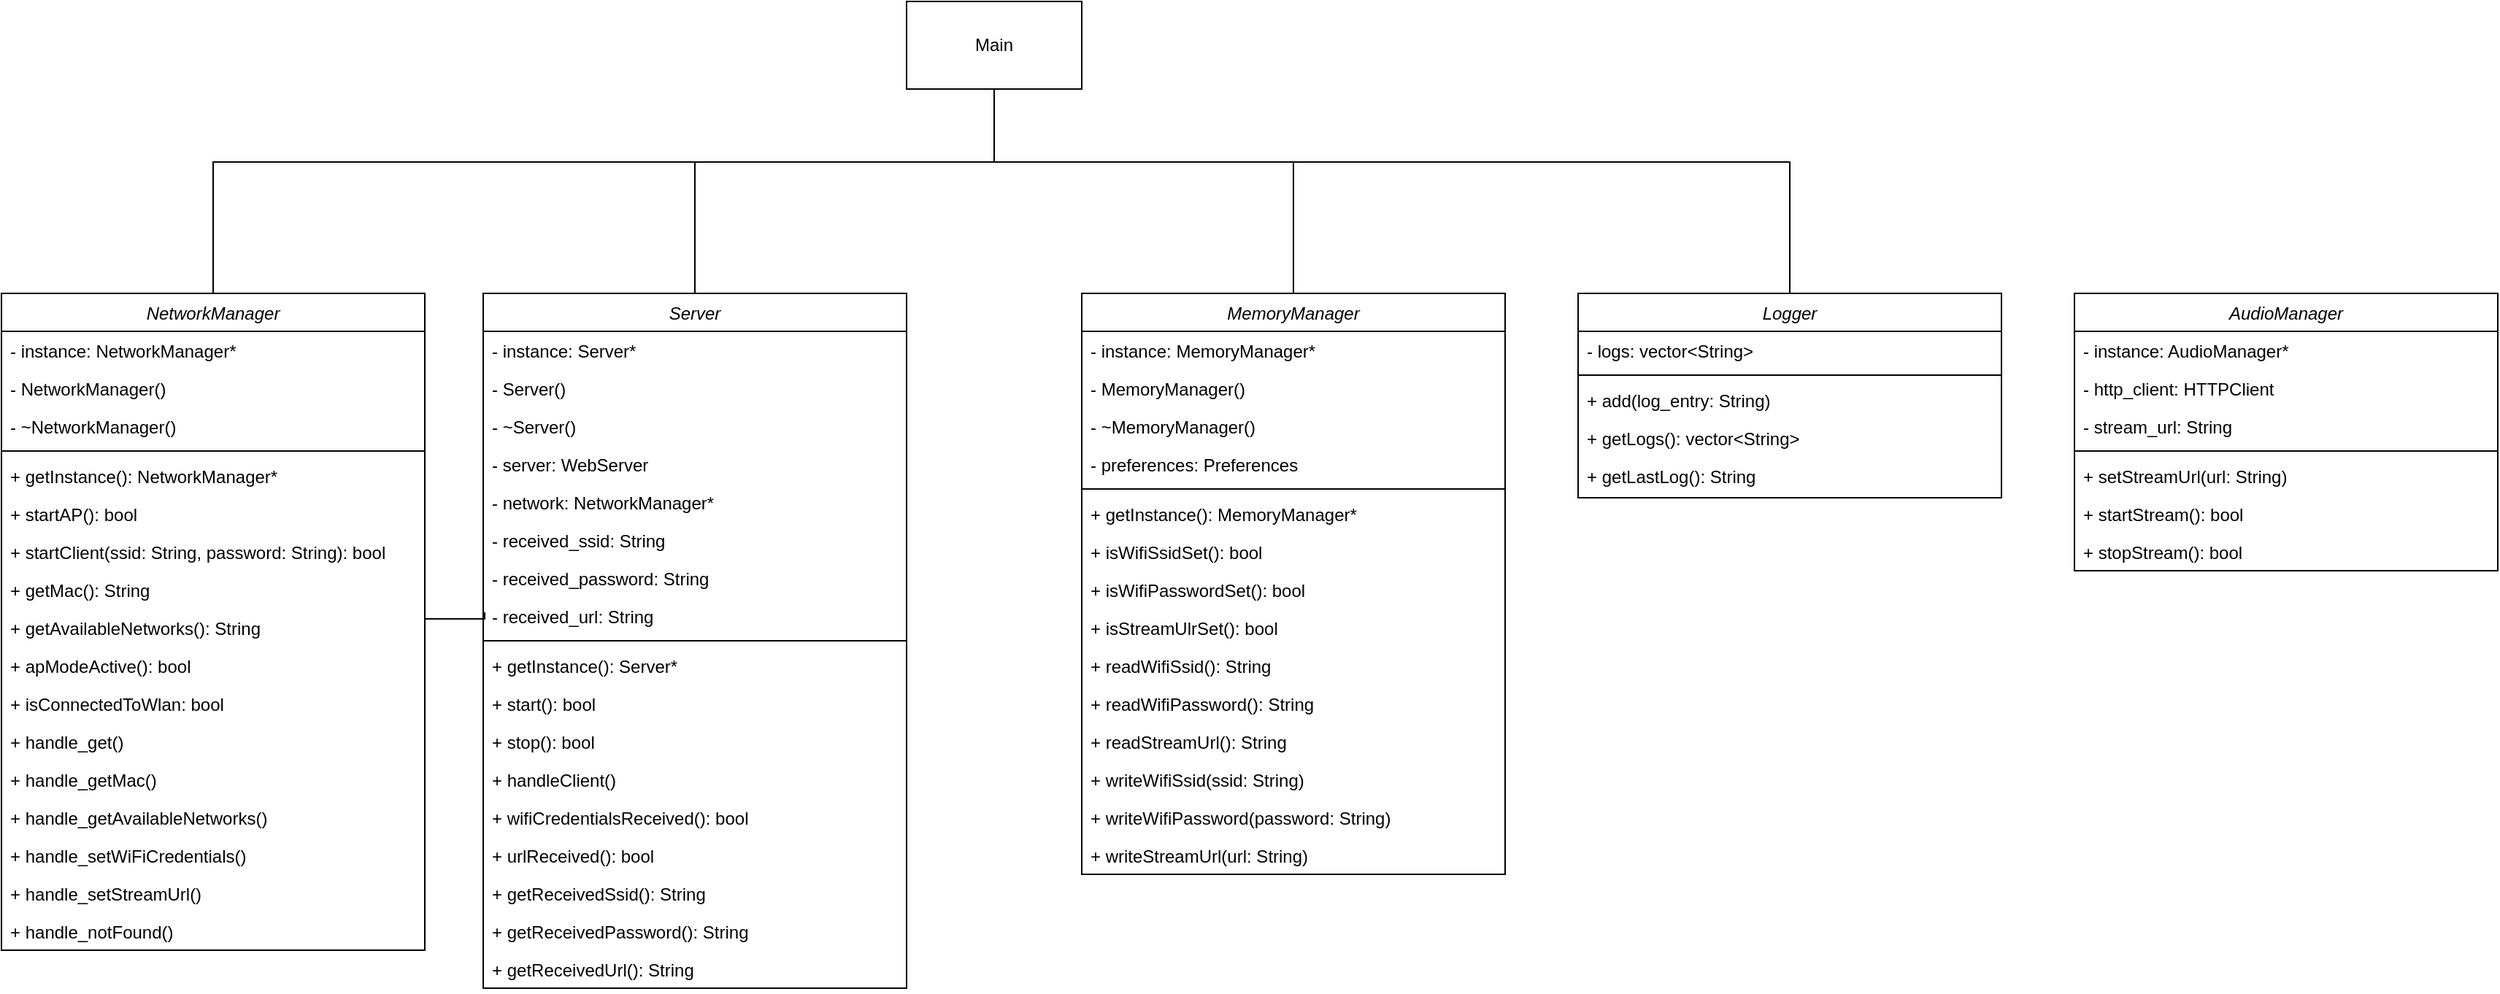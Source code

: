<mxfile version="22.0.3" type="device">
  <diagram id="C5RBs43oDa-KdzZeNtuy" name="Page-1">
    <mxGraphModel dx="901" dy="1696" grid="1" gridSize="10" guides="1" tooltips="1" connect="1" arrows="1" fold="1" page="1" pageScale="1" pageWidth="827" pageHeight="1169" math="0" shadow="0">
      <root>
        <mxCell id="WIyWlLk6GJQsqaUBKTNV-0" />
        <mxCell id="WIyWlLk6GJQsqaUBKTNV-1" parent="WIyWlLk6GJQsqaUBKTNV-0" />
        <mxCell id="xgX-J_OLABiDtd4WPakM-0" style="edgeStyle=orthogonalEdgeStyle;rounded=0;orthogonalLoop=1;jettySize=auto;html=1;entryX=0.5;entryY=1;entryDx=0;entryDy=0;endArrow=none;endFill=0;labelBackgroundColor=none;fontColor=default;" parent="WIyWlLk6GJQsqaUBKTNV-1" source="zkfFHV4jXpPFQw0GAbJ--0" target="f1mqv9CZ9b4WSqhQrzlp-0" edge="1">
          <mxGeometry relative="1" as="geometry">
            <Array as="points">
              <mxPoint x="295" y="80" />
              <mxPoint x="830" y="80" />
            </Array>
          </mxGeometry>
        </mxCell>
        <mxCell id="zkfFHV4jXpPFQw0GAbJ--0" value="NetworkManager" style="swimlane;fontStyle=2;align=center;verticalAlign=top;childLayout=stackLayout;horizontal=1;startSize=26;horizontalStack=0;resizeParent=1;resizeLast=0;collapsible=1;marginBottom=0;rounded=0;shadow=0;strokeWidth=1;labelBackgroundColor=none;" parent="WIyWlLk6GJQsqaUBKTNV-1" vertex="1">
          <mxGeometry x="150" y="170" width="290" height="450" as="geometry">
            <mxRectangle x="230" y="140" width="160" height="26" as="alternateBounds" />
          </mxGeometry>
        </mxCell>
        <mxCell id="zkfFHV4jXpPFQw0GAbJ--3" value="- instance: NetworkManager*" style="text;align=left;verticalAlign=top;spacingLeft=4;spacingRight=4;overflow=hidden;rotatable=0;points=[[0,0.5],[1,0.5]];portConstraint=eastwest;rounded=0;shadow=0;html=0;labelBackgroundColor=none;" parent="zkfFHV4jXpPFQw0GAbJ--0" vertex="1">
          <mxGeometry y="26" width="290" height="26" as="geometry" />
        </mxCell>
        <mxCell id="tdjty9-1SLwj8qhNld4r-47" value="- NetworkManager()" style="text;align=left;verticalAlign=top;spacingLeft=4;spacingRight=4;overflow=hidden;rotatable=0;points=[[0,0.5],[1,0.5]];portConstraint=eastwest;rounded=0;shadow=0;html=0;labelBackgroundColor=none;" parent="zkfFHV4jXpPFQw0GAbJ--0" vertex="1">
          <mxGeometry y="52" width="290" height="26" as="geometry" />
        </mxCell>
        <mxCell id="tdjty9-1SLwj8qhNld4r-49" value="- ~NetworkManager()" style="text;align=left;verticalAlign=top;spacingLeft=4;spacingRight=4;overflow=hidden;rotatable=0;points=[[0,0.5],[1,0.5]];portConstraint=eastwest;rounded=0;shadow=0;html=0;labelBackgroundColor=none;" parent="zkfFHV4jXpPFQw0GAbJ--0" vertex="1">
          <mxGeometry y="78" width="290" height="26" as="geometry" />
        </mxCell>
        <mxCell id="zkfFHV4jXpPFQw0GAbJ--4" value="" style="line;html=1;strokeWidth=1;align=left;verticalAlign=middle;spacingTop=-1;spacingLeft=3;spacingRight=3;rotatable=0;labelPosition=right;points=[];portConstraint=eastwest;labelBackgroundColor=none;rounded=0;" parent="zkfFHV4jXpPFQw0GAbJ--0" vertex="1">
          <mxGeometry y="104" width="290" height="8" as="geometry" />
        </mxCell>
        <mxCell id="zkfFHV4jXpPFQw0GAbJ--5" value="+ getInstance(): NetworkManager*" style="text;align=left;verticalAlign=top;spacingLeft=4;spacingRight=4;overflow=hidden;rotatable=0;points=[[0,0.5],[1,0.5]];portConstraint=eastwest;labelBackgroundColor=none;rounded=0;" parent="zkfFHV4jXpPFQw0GAbJ--0" vertex="1">
          <mxGeometry y="112" width="290" height="26" as="geometry" />
        </mxCell>
        <mxCell id="tdjty9-1SLwj8qhNld4r-6" value="+ startAP(): bool" style="text;align=left;verticalAlign=top;spacingLeft=4;spacingRight=4;overflow=hidden;rotatable=0;points=[[0,0.5],[1,0.5]];portConstraint=eastwest;labelBackgroundColor=none;rounded=0;" parent="zkfFHV4jXpPFQw0GAbJ--0" vertex="1">
          <mxGeometry y="138" width="290" height="26" as="geometry" />
        </mxCell>
        <mxCell id="tdjty9-1SLwj8qhNld4r-16" value="+ startClient(ssid: String, password: String): bool" style="text;align=left;verticalAlign=top;spacingLeft=4;spacingRight=4;overflow=hidden;rotatable=0;points=[[0,0.5],[1,0.5]];portConstraint=eastwest;labelBackgroundColor=none;rounded=0;" parent="zkfFHV4jXpPFQw0GAbJ--0" vertex="1">
          <mxGeometry y="164" width="290" height="26" as="geometry" />
        </mxCell>
        <mxCell id="tdjty9-1SLwj8qhNld4r-17" value="+ getMac(): String" style="text;align=left;verticalAlign=top;spacingLeft=4;spacingRight=4;overflow=hidden;rotatable=0;points=[[0,0.5],[1,0.5]];portConstraint=eastwest;labelBackgroundColor=none;rounded=0;" parent="zkfFHV4jXpPFQw0GAbJ--0" vertex="1">
          <mxGeometry y="190" width="290" height="26" as="geometry" />
        </mxCell>
        <mxCell id="tdjty9-1SLwj8qhNld4r-50" value="+ getAvailableNetworks(): String" style="text;align=left;verticalAlign=top;spacingLeft=4;spacingRight=4;overflow=hidden;rotatable=0;points=[[0,0.5],[1,0.5]];portConstraint=eastwest;labelBackgroundColor=none;rounded=0;" parent="zkfFHV4jXpPFQw0GAbJ--0" vertex="1">
          <mxGeometry y="216" width="290" height="26" as="geometry" />
        </mxCell>
        <mxCell id="3vrt6Uu7tevfZvhqK5N_-3" value="+ apModeActive(): bool" style="text;align=left;verticalAlign=top;spacingLeft=4;spacingRight=4;overflow=hidden;rotatable=0;points=[[0,0.5],[1,0.5]];portConstraint=eastwest;labelBackgroundColor=none;rounded=0;" parent="zkfFHV4jXpPFQw0GAbJ--0" vertex="1">
          <mxGeometry y="242" width="290" height="26" as="geometry" />
        </mxCell>
        <mxCell id="3vrt6Uu7tevfZvhqK5N_-2" value="+ isConnectedToWlan: bool" style="text;align=left;verticalAlign=top;spacingLeft=4;spacingRight=4;overflow=hidden;rotatable=0;points=[[0,0.5],[1,0.5]];portConstraint=eastwest;labelBackgroundColor=none;rounded=0;" parent="zkfFHV4jXpPFQw0GAbJ--0" vertex="1">
          <mxGeometry y="268" width="290" height="26" as="geometry" />
        </mxCell>
        <mxCell id="3vrt6Uu7tevfZvhqK5N_-18" value="+ handle_get()" style="text;align=left;verticalAlign=top;spacingLeft=4;spacingRight=4;overflow=hidden;rotatable=0;points=[[0,0.5],[1,0.5]];portConstraint=eastwest;labelBackgroundColor=none;rounded=0;" parent="zkfFHV4jXpPFQw0GAbJ--0" vertex="1">
          <mxGeometry y="294" width="290" height="26" as="geometry" />
        </mxCell>
        <mxCell id="3vrt6Uu7tevfZvhqK5N_-17" value="+ handle_getMac()" style="text;align=left;verticalAlign=top;spacingLeft=4;spacingRight=4;overflow=hidden;rotatable=0;points=[[0,0.5],[1,0.5]];portConstraint=eastwest;labelBackgroundColor=none;rounded=0;" parent="zkfFHV4jXpPFQw0GAbJ--0" vertex="1">
          <mxGeometry y="320" width="290" height="26" as="geometry" />
        </mxCell>
        <mxCell id="3vrt6Uu7tevfZvhqK5N_-16" value="+ handle_getAvailableNetworks()" style="text;align=left;verticalAlign=top;spacingLeft=4;spacingRight=4;overflow=hidden;rotatable=0;points=[[0,0.5],[1,0.5]];portConstraint=eastwest;labelBackgroundColor=none;rounded=0;" parent="zkfFHV4jXpPFQw0GAbJ--0" vertex="1">
          <mxGeometry y="346" width="290" height="26" as="geometry" />
        </mxCell>
        <mxCell id="3vrt6Uu7tevfZvhqK5N_-15" value="+ handle_setWiFiCredentials()" style="text;align=left;verticalAlign=top;spacingLeft=4;spacingRight=4;overflow=hidden;rotatable=0;points=[[0,0.5],[1,0.5]];portConstraint=eastwest;labelBackgroundColor=none;rounded=0;" parent="zkfFHV4jXpPFQw0GAbJ--0" vertex="1">
          <mxGeometry y="372" width="290" height="26" as="geometry" />
        </mxCell>
        <mxCell id="3vrt6Uu7tevfZvhqK5N_-14" value="+ handle_setStreamUrl()" style="text;align=left;verticalAlign=top;spacingLeft=4;spacingRight=4;overflow=hidden;rotatable=0;points=[[0,0.5],[1,0.5]];portConstraint=eastwest;labelBackgroundColor=none;rounded=0;" parent="zkfFHV4jXpPFQw0GAbJ--0" vertex="1">
          <mxGeometry y="398" width="290" height="26" as="geometry" />
        </mxCell>
        <mxCell id="3vrt6Uu7tevfZvhqK5N_-13" value="+ handle_notFound()" style="text;align=left;verticalAlign=top;spacingLeft=4;spacingRight=4;overflow=hidden;rotatable=0;points=[[0,0.5],[1,0.5]];portConstraint=eastwest;labelBackgroundColor=none;rounded=0;" parent="zkfFHV4jXpPFQw0GAbJ--0" vertex="1">
          <mxGeometry y="424" width="290" height="26" as="geometry" />
        </mxCell>
        <mxCell id="xgX-J_OLABiDtd4WPakM-2" style="edgeStyle=orthogonalEdgeStyle;rounded=0;orthogonalLoop=1;jettySize=auto;html=1;entryX=0.5;entryY=1;entryDx=0;entryDy=0;endArrow=none;endFill=0;labelBackgroundColor=none;fontColor=default;" parent="WIyWlLk6GJQsqaUBKTNV-1" source="tdjty9-1SLwj8qhNld4r-22" target="f1mqv9CZ9b4WSqhQrzlp-0" edge="1">
          <mxGeometry relative="1" as="geometry">
            <Array as="points">
              <mxPoint x="625" y="80" />
              <mxPoint x="830" y="80" />
            </Array>
          </mxGeometry>
        </mxCell>
        <mxCell id="tdjty9-1SLwj8qhNld4r-22" value="Server" style="swimlane;fontStyle=2;align=center;verticalAlign=top;childLayout=stackLayout;horizontal=1;startSize=26;horizontalStack=0;resizeParent=1;resizeLast=0;collapsible=1;marginBottom=0;rounded=0;shadow=0;strokeWidth=1;labelBackgroundColor=none;" parent="WIyWlLk6GJQsqaUBKTNV-1" vertex="1">
          <mxGeometry x="480" y="170" width="290" height="476" as="geometry">
            <mxRectangle x="230" y="140" width="160" height="26" as="alternateBounds" />
          </mxGeometry>
        </mxCell>
        <mxCell id="tdjty9-1SLwj8qhNld4r-23" value="- instance: Server*" style="text;align=left;verticalAlign=top;spacingLeft=4;spacingRight=4;overflow=hidden;rotatable=0;points=[[0,0.5],[1,0.5]];portConstraint=eastwest;rounded=0;shadow=0;html=0;labelBackgroundColor=none;" parent="tdjty9-1SLwj8qhNld4r-22" vertex="1">
          <mxGeometry y="26" width="290" height="26" as="geometry" />
        </mxCell>
        <mxCell id="3vrt6Uu7tevfZvhqK5N_-5" value="- Server()" style="text;align=left;verticalAlign=top;spacingLeft=4;spacingRight=4;overflow=hidden;rotatable=0;points=[[0,0.5],[1,0.5]];portConstraint=eastwest;rounded=0;shadow=0;html=0;labelBackgroundColor=none;" parent="tdjty9-1SLwj8qhNld4r-22" vertex="1">
          <mxGeometry y="52" width="290" height="26" as="geometry" />
        </mxCell>
        <mxCell id="3vrt6Uu7tevfZvhqK5N_-4" value="- ~Server()" style="text;align=left;verticalAlign=top;spacingLeft=4;spacingRight=4;overflow=hidden;rotatable=0;points=[[0,0.5],[1,0.5]];portConstraint=eastwest;rounded=0;shadow=0;html=0;labelBackgroundColor=none;" parent="tdjty9-1SLwj8qhNld4r-22" vertex="1">
          <mxGeometry y="78" width="290" height="26" as="geometry" />
        </mxCell>
        <mxCell id="tdjty9-1SLwj8qhNld4r-45" value="- server: WebServer" style="text;align=left;verticalAlign=top;spacingLeft=4;spacingRight=4;overflow=hidden;rotatable=0;points=[[0,0.5],[1,0.5]];portConstraint=eastwest;rounded=0;shadow=0;html=0;labelBackgroundColor=none;" parent="tdjty9-1SLwj8qhNld4r-22" vertex="1">
          <mxGeometry y="104" width="290" height="26" as="geometry" />
        </mxCell>
        <mxCell id="3vrt6Uu7tevfZvhqK5N_-6" value="- network: NetworkManager*" style="text;align=left;verticalAlign=top;spacingLeft=4;spacingRight=4;overflow=hidden;rotatable=0;points=[[0,0.5],[1,0.5]];portConstraint=eastwest;rounded=0;shadow=0;html=0;labelBackgroundColor=none;" parent="tdjty9-1SLwj8qhNld4r-22" vertex="1">
          <mxGeometry y="130" width="290" height="26" as="geometry" />
        </mxCell>
        <mxCell id="tdjty9-1SLwj8qhNld4r-40" value="- received_ssid: String" style="text;align=left;verticalAlign=top;spacingLeft=4;spacingRight=4;overflow=hidden;rotatable=0;points=[[0,0.5],[1,0.5]];portConstraint=eastwest;rounded=0;shadow=0;html=0;labelBackgroundColor=none;" parent="tdjty9-1SLwj8qhNld4r-22" vertex="1">
          <mxGeometry y="156" width="290" height="26" as="geometry" />
        </mxCell>
        <mxCell id="tdjty9-1SLwj8qhNld4r-39" value="- received_password: String" style="text;align=left;verticalAlign=top;spacingLeft=4;spacingRight=4;overflow=hidden;rotatable=0;points=[[0,0.5],[1,0.5]];portConstraint=eastwest;rounded=0;shadow=0;html=0;labelBackgroundColor=none;" parent="tdjty9-1SLwj8qhNld4r-22" vertex="1">
          <mxGeometry y="182" width="290" height="26" as="geometry" />
        </mxCell>
        <mxCell id="tdjty9-1SLwj8qhNld4r-38" value="- received_url: String" style="text;align=left;verticalAlign=top;spacingLeft=4;spacingRight=4;overflow=hidden;rotatable=0;points=[[0,0.5],[1,0.5]];portConstraint=eastwest;rounded=0;shadow=0;html=0;labelBackgroundColor=none;" parent="tdjty9-1SLwj8qhNld4r-22" vertex="1">
          <mxGeometry y="208" width="290" height="26" as="geometry" />
        </mxCell>
        <mxCell id="xgX-J_OLABiDtd4WPakM-4" style="edgeStyle=orthogonalEdgeStyle;rounded=0;orthogonalLoop=1;jettySize=auto;html=1;entryX=0;entryY=0.5;entryDx=0;entryDy=0;endArrow=none;endFill=0;labelBackgroundColor=none;fontColor=default;" parent="tdjty9-1SLwj8qhNld4r-22" edge="1">
          <mxGeometry relative="1" as="geometry">
            <mxPoint x="-40.0" y="223" as="sourcePoint" />
            <mxPoint x="-1.137e-13" y="219" as="targetPoint" />
            <Array as="points">
              <mxPoint x="1" y="223" />
              <mxPoint x="1" y="219" />
            </Array>
          </mxGeometry>
        </mxCell>
        <mxCell id="tdjty9-1SLwj8qhNld4r-33" value="" style="line;html=1;strokeWidth=1;align=left;verticalAlign=middle;spacingTop=-1;spacingLeft=3;spacingRight=3;rotatable=0;labelPosition=right;points=[];portConstraint=eastwest;labelBackgroundColor=none;rounded=0;" parent="tdjty9-1SLwj8qhNld4r-22" vertex="1">
          <mxGeometry y="234" width="290" height="8" as="geometry" />
        </mxCell>
        <mxCell id="tdjty9-1SLwj8qhNld4r-34" value="+ getInstance(): Server*" style="text;align=left;verticalAlign=top;spacingLeft=4;spacingRight=4;overflow=hidden;rotatable=0;points=[[0,0.5],[1,0.5]];portConstraint=eastwest;labelBackgroundColor=none;rounded=0;" parent="tdjty9-1SLwj8qhNld4r-22" vertex="1">
          <mxGeometry y="242" width="290" height="26" as="geometry" />
        </mxCell>
        <mxCell id="tdjty9-1SLwj8qhNld4r-35" value="+ start(): bool" style="text;align=left;verticalAlign=top;spacingLeft=4;spacingRight=4;overflow=hidden;rotatable=0;points=[[0,0.5],[1,0.5]];portConstraint=eastwest;labelBackgroundColor=none;rounded=0;" parent="tdjty9-1SLwj8qhNld4r-22" vertex="1">
          <mxGeometry y="268" width="290" height="26" as="geometry" />
        </mxCell>
        <mxCell id="tdjty9-1SLwj8qhNld4r-36" value="+ stop(): bool" style="text;align=left;verticalAlign=top;spacingLeft=4;spacingRight=4;overflow=hidden;rotatable=0;points=[[0,0.5],[1,0.5]];portConstraint=eastwest;labelBackgroundColor=none;rounded=0;" parent="tdjty9-1SLwj8qhNld4r-22" vertex="1">
          <mxGeometry y="294" width="290" height="26" as="geometry" />
        </mxCell>
        <mxCell id="3vrt6Uu7tevfZvhqK5N_-9" value="+ handleClient()" style="text;align=left;verticalAlign=top;spacingLeft=4;spacingRight=4;overflow=hidden;rotatable=0;points=[[0,0.5],[1,0.5]];portConstraint=eastwest;labelBackgroundColor=none;rounded=0;" parent="tdjty9-1SLwj8qhNld4r-22" vertex="1">
          <mxGeometry y="320" width="290" height="26" as="geometry" />
        </mxCell>
        <mxCell id="3vrt6Uu7tevfZvhqK5N_-8" value="+ wifiCredentialsReceived(): bool" style="text;align=left;verticalAlign=top;spacingLeft=4;spacingRight=4;overflow=hidden;rotatable=0;points=[[0,0.5],[1,0.5]];portConstraint=eastwest;labelBackgroundColor=none;rounded=0;" parent="tdjty9-1SLwj8qhNld4r-22" vertex="1">
          <mxGeometry y="346" width="290" height="26" as="geometry" />
        </mxCell>
        <mxCell id="3vrt6Uu7tevfZvhqK5N_-7" value="+ urlReceived(): bool" style="text;align=left;verticalAlign=top;spacingLeft=4;spacingRight=4;overflow=hidden;rotatable=0;points=[[0,0.5],[1,0.5]];portConstraint=eastwest;labelBackgroundColor=none;rounded=0;" parent="tdjty9-1SLwj8qhNld4r-22" vertex="1">
          <mxGeometry y="372" width="290" height="26" as="geometry" />
        </mxCell>
        <mxCell id="3vrt6Uu7tevfZvhqK5N_-12" value="+ getReceivedSsid(): String" style="text;align=left;verticalAlign=top;spacingLeft=4;spacingRight=4;overflow=hidden;rotatable=0;points=[[0,0.5],[1,0.5]];portConstraint=eastwest;labelBackgroundColor=none;rounded=0;" parent="tdjty9-1SLwj8qhNld4r-22" vertex="1">
          <mxGeometry y="398" width="290" height="26" as="geometry" />
        </mxCell>
        <mxCell id="3vrt6Uu7tevfZvhqK5N_-11" value="+ getReceivedPassword(): String" style="text;align=left;verticalAlign=top;spacingLeft=4;spacingRight=4;overflow=hidden;rotatable=0;points=[[0,0.5],[1,0.5]];portConstraint=eastwest;labelBackgroundColor=none;rounded=0;" parent="tdjty9-1SLwj8qhNld4r-22" vertex="1">
          <mxGeometry y="424" width="290" height="26" as="geometry" />
        </mxCell>
        <mxCell id="3vrt6Uu7tevfZvhqK5N_-10" value="+ getReceivedUrl(): String" style="text;align=left;verticalAlign=top;spacingLeft=4;spacingRight=4;overflow=hidden;rotatable=0;points=[[0,0.5],[1,0.5]];portConstraint=eastwest;labelBackgroundColor=none;rounded=0;" parent="tdjty9-1SLwj8qhNld4r-22" vertex="1">
          <mxGeometry y="450" width="290" height="26" as="geometry" />
        </mxCell>
        <mxCell id="xgX-J_OLABiDtd4WPakM-3" style="edgeStyle=orthogonalEdgeStyle;rounded=0;orthogonalLoop=1;jettySize=auto;html=1;entryX=0.5;entryY=1;entryDx=0;entryDy=0;endArrow=none;endFill=0;labelBackgroundColor=none;fontColor=default;" parent="WIyWlLk6GJQsqaUBKTNV-1" source="3vrt6Uu7tevfZvhqK5N_-19" target="f1mqv9CZ9b4WSqhQrzlp-0" edge="1">
          <mxGeometry relative="1" as="geometry">
            <Array as="points">
              <mxPoint x="1035" y="80" />
              <mxPoint x="830" y="80" />
            </Array>
          </mxGeometry>
        </mxCell>
        <mxCell id="3vrt6Uu7tevfZvhqK5N_-19" value="MemoryManager" style="swimlane;fontStyle=2;align=center;verticalAlign=top;childLayout=stackLayout;horizontal=1;startSize=26;horizontalStack=0;resizeParent=1;resizeLast=0;collapsible=1;marginBottom=0;rounded=0;shadow=0;strokeWidth=1;labelBackgroundColor=none;" parent="WIyWlLk6GJQsqaUBKTNV-1" vertex="1">
          <mxGeometry x="890" y="170" width="290" height="398" as="geometry">
            <mxRectangle x="230" y="140" width="160" height="26" as="alternateBounds" />
          </mxGeometry>
        </mxCell>
        <mxCell id="3vrt6Uu7tevfZvhqK5N_-20" value="- instance: MemoryManager*" style="text;align=left;verticalAlign=top;spacingLeft=4;spacingRight=4;overflow=hidden;rotatable=0;points=[[0,0.5],[1,0.5]];portConstraint=eastwest;rounded=0;shadow=0;html=0;labelBackgroundColor=none;" parent="3vrt6Uu7tevfZvhqK5N_-19" vertex="1">
          <mxGeometry y="26" width="290" height="26" as="geometry" />
        </mxCell>
        <mxCell id="3vrt6Uu7tevfZvhqK5N_-21" value="- MemoryManager()" style="text;align=left;verticalAlign=top;spacingLeft=4;spacingRight=4;overflow=hidden;rotatable=0;points=[[0,0.5],[1,0.5]];portConstraint=eastwest;rounded=0;shadow=0;html=0;labelBackgroundColor=none;" parent="3vrt6Uu7tevfZvhqK5N_-19" vertex="1">
          <mxGeometry y="52" width="290" height="26" as="geometry" />
        </mxCell>
        <mxCell id="3vrt6Uu7tevfZvhqK5N_-22" value="- ~MemoryManager()" style="text;align=left;verticalAlign=top;spacingLeft=4;spacingRight=4;overflow=hidden;rotatable=0;points=[[0,0.5],[1,0.5]];portConstraint=eastwest;rounded=0;shadow=0;html=0;labelBackgroundColor=none;" parent="3vrt6Uu7tevfZvhqK5N_-19" vertex="1">
          <mxGeometry y="78" width="290" height="26" as="geometry" />
        </mxCell>
        <mxCell id="3vrt6Uu7tevfZvhqK5N_-37" value="- preferences: Preferences" style="text;align=left;verticalAlign=top;spacingLeft=4;spacingRight=4;overflow=hidden;rotatable=0;points=[[0,0.5],[1,0.5]];portConstraint=eastwest;rounded=0;shadow=0;html=0;labelBackgroundColor=none;" parent="3vrt6Uu7tevfZvhqK5N_-19" vertex="1">
          <mxGeometry y="104" width="290" height="26" as="geometry" />
        </mxCell>
        <mxCell id="3vrt6Uu7tevfZvhqK5N_-23" value="" style="line;html=1;strokeWidth=1;align=left;verticalAlign=middle;spacingTop=-1;spacingLeft=3;spacingRight=3;rotatable=0;labelPosition=right;points=[];portConstraint=eastwest;labelBackgroundColor=none;rounded=0;" parent="3vrt6Uu7tevfZvhqK5N_-19" vertex="1">
          <mxGeometry y="130" width="290" height="8" as="geometry" />
        </mxCell>
        <mxCell id="3vrt6Uu7tevfZvhqK5N_-24" value="+ getInstance(): MemoryManager*" style="text;align=left;verticalAlign=top;spacingLeft=4;spacingRight=4;overflow=hidden;rotatable=0;points=[[0,0.5],[1,0.5]];portConstraint=eastwest;labelBackgroundColor=none;rounded=0;" parent="3vrt6Uu7tevfZvhqK5N_-19" vertex="1">
          <mxGeometry y="138" width="290" height="26" as="geometry" />
        </mxCell>
        <mxCell id="3vrt6Uu7tevfZvhqK5N_-25" value="+ isWifiSsidSet(): bool" style="text;align=left;verticalAlign=top;spacingLeft=4;spacingRight=4;overflow=hidden;rotatable=0;points=[[0,0.5],[1,0.5]];portConstraint=eastwest;labelBackgroundColor=none;rounded=0;" parent="3vrt6Uu7tevfZvhqK5N_-19" vertex="1">
          <mxGeometry y="164" width="290" height="26" as="geometry" />
        </mxCell>
        <mxCell id="3vrt6Uu7tevfZvhqK5N_-26" value="+ isWifiPasswordSet(): bool" style="text;align=left;verticalAlign=top;spacingLeft=4;spacingRight=4;overflow=hidden;rotatable=0;points=[[0,0.5],[1,0.5]];portConstraint=eastwest;labelBackgroundColor=none;rounded=0;" parent="3vrt6Uu7tevfZvhqK5N_-19" vertex="1">
          <mxGeometry y="190" width="290" height="26" as="geometry" />
        </mxCell>
        <mxCell id="3vrt6Uu7tevfZvhqK5N_-41" value="+ isStreamUlrSet(): bool" style="text;align=left;verticalAlign=top;spacingLeft=4;spacingRight=4;overflow=hidden;rotatable=0;points=[[0,0.5],[1,0.5]];portConstraint=eastwest;labelBackgroundColor=none;rounded=0;" parent="3vrt6Uu7tevfZvhqK5N_-19" vertex="1">
          <mxGeometry y="216" width="290" height="26" as="geometry" />
        </mxCell>
        <mxCell id="3vrt6Uu7tevfZvhqK5N_-27" value="+ readWifiSsid(): String" style="text;align=left;verticalAlign=top;spacingLeft=4;spacingRight=4;overflow=hidden;rotatable=0;points=[[0,0.5],[1,0.5]];portConstraint=eastwest;labelBackgroundColor=none;rounded=0;" parent="3vrt6Uu7tevfZvhqK5N_-19" vertex="1">
          <mxGeometry y="242" width="290" height="26" as="geometry" />
        </mxCell>
        <mxCell id="3vrt6Uu7tevfZvhqK5N_-28" value="+ readWifiPassword(): String" style="text;align=left;verticalAlign=top;spacingLeft=4;spacingRight=4;overflow=hidden;rotatable=0;points=[[0,0.5],[1,0.5]];portConstraint=eastwest;labelBackgroundColor=none;rounded=0;" parent="3vrt6Uu7tevfZvhqK5N_-19" vertex="1">
          <mxGeometry y="268" width="290" height="26" as="geometry" />
        </mxCell>
        <mxCell id="3vrt6Uu7tevfZvhqK5N_-42" value="+ readStreamUrl(): String" style="text;align=left;verticalAlign=top;spacingLeft=4;spacingRight=4;overflow=hidden;rotatable=0;points=[[0,0.5],[1,0.5]];portConstraint=eastwest;labelBackgroundColor=none;rounded=0;" parent="3vrt6Uu7tevfZvhqK5N_-19" vertex="1">
          <mxGeometry y="294" width="290" height="26" as="geometry" />
        </mxCell>
        <mxCell id="3vrt6Uu7tevfZvhqK5N_-29" value="+ writeWifiSsid(ssid: String)" style="text;align=left;verticalAlign=top;spacingLeft=4;spacingRight=4;overflow=hidden;rotatable=0;points=[[0,0.5],[1,0.5]];portConstraint=eastwest;labelBackgroundColor=none;rounded=0;" parent="3vrt6Uu7tevfZvhqK5N_-19" vertex="1">
          <mxGeometry y="320" width="290" height="26" as="geometry" />
        </mxCell>
        <mxCell id="3vrt6Uu7tevfZvhqK5N_-30" value="+ writeWifiPassword(password: String)" style="text;align=left;verticalAlign=top;spacingLeft=4;spacingRight=4;overflow=hidden;rotatable=0;points=[[0,0.5],[1,0.5]];portConstraint=eastwest;labelBackgroundColor=none;rounded=0;" parent="3vrt6Uu7tevfZvhqK5N_-19" vertex="1">
          <mxGeometry y="346" width="290" height="26" as="geometry" />
        </mxCell>
        <mxCell id="3vrt6Uu7tevfZvhqK5N_-43" value="+ writeStreamUrl(url: String)" style="text;align=left;verticalAlign=top;spacingLeft=4;spacingRight=4;overflow=hidden;rotatable=0;points=[[0,0.5],[1,0.5]];portConstraint=eastwest;labelBackgroundColor=none;rounded=0;" parent="3vrt6Uu7tevfZvhqK5N_-19" vertex="1">
          <mxGeometry y="372" width="290" height="26" as="geometry" />
        </mxCell>
        <mxCell id="xgX-J_OLABiDtd4WPakM-1" style="edgeStyle=orthogonalEdgeStyle;rounded=0;orthogonalLoop=1;jettySize=auto;html=1;entryX=0.5;entryY=1;entryDx=0;entryDy=0;endArrow=none;endFill=0;labelBackgroundColor=none;fontColor=default;" parent="WIyWlLk6GJQsqaUBKTNV-1" source="3vrt6Uu7tevfZvhqK5N_-44" target="f1mqv9CZ9b4WSqhQrzlp-0" edge="1">
          <mxGeometry relative="1" as="geometry">
            <Array as="points">
              <mxPoint x="1375" y="80" />
              <mxPoint x="830" y="80" />
            </Array>
          </mxGeometry>
        </mxCell>
        <mxCell id="3vrt6Uu7tevfZvhqK5N_-44" value="Logger" style="swimlane;fontStyle=2;align=center;verticalAlign=top;childLayout=stackLayout;horizontal=1;startSize=26;horizontalStack=0;resizeParent=1;resizeLast=0;collapsible=1;marginBottom=0;rounded=0;shadow=0;strokeWidth=1;labelBackgroundColor=none;" parent="WIyWlLk6GJQsqaUBKTNV-1" vertex="1">
          <mxGeometry x="1230" y="170" width="290" height="140" as="geometry">
            <mxRectangle x="230" y="140" width="160" height="26" as="alternateBounds" />
          </mxGeometry>
        </mxCell>
        <mxCell id="3vrt6Uu7tevfZvhqK5N_-45" value="- logs: vector&lt;String&gt;" style="text;align=left;verticalAlign=top;spacingLeft=4;spacingRight=4;overflow=hidden;rotatable=0;points=[[0,0.5],[1,0.5]];portConstraint=eastwest;rounded=0;shadow=0;html=0;labelBackgroundColor=none;" parent="3vrt6Uu7tevfZvhqK5N_-44" vertex="1">
          <mxGeometry y="26" width="290" height="26" as="geometry" />
        </mxCell>
        <mxCell id="3vrt6Uu7tevfZvhqK5N_-49" value="" style="line;html=1;strokeWidth=1;align=left;verticalAlign=middle;spacingTop=-1;spacingLeft=3;spacingRight=3;rotatable=0;labelPosition=right;points=[];portConstraint=eastwest;labelBackgroundColor=none;rounded=0;" parent="3vrt6Uu7tevfZvhqK5N_-44" vertex="1">
          <mxGeometry y="52" width="290" height="8" as="geometry" />
        </mxCell>
        <mxCell id="3vrt6Uu7tevfZvhqK5N_-50" value="+ add(log_entry: String)" style="text;align=left;verticalAlign=top;spacingLeft=4;spacingRight=4;overflow=hidden;rotatable=0;points=[[0,0.5],[1,0.5]];portConstraint=eastwest;labelBackgroundColor=none;rounded=0;" parent="3vrt6Uu7tevfZvhqK5N_-44" vertex="1">
          <mxGeometry y="60" width="290" height="26" as="geometry" />
        </mxCell>
        <mxCell id="3vrt6Uu7tevfZvhqK5N_-51" value="+ getLogs(): vector&lt;String&gt;" style="text;align=left;verticalAlign=top;spacingLeft=4;spacingRight=4;overflow=hidden;rotatable=0;points=[[0,0.5],[1,0.5]];portConstraint=eastwest;labelBackgroundColor=none;rounded=0;" parent="3vrt6Uu7tevfZvhqK5N_-44" vertex="1">
          <mxGeometry y="86" width="290" height="26" as="geometry" />
        </mxCell>
        <mxCell id="3vrt6Uu7tevfZvhqK5N_-52" value="+ getLastLog(): String" style="text;align=left;verticalAlign=top;spacingLeft=4;spacingRight=4;overflow=hidden;rotatable=0;points=[[0,0.5],[1,0.5]];portConstraint=eastwest;labelBackgroundColor=none;rounded=0;" parent="3vrt6Uu7tevfZvhqK5N_-44" vertex="1">
          <mxGeometry y="112" width="290" height="26" as="geometry" />
        </mxCell>
        <mxCell id="f1mqv9CZ9b4WSqhQrzlp-0" value="Main" style="rounded=0;whiteSpace=wrap;html=1;labelBackgroundColor=none;" parent="WIyWlLk6GJQsqaUBKTNV-1" vertex="1">
          <mxGeometry x="770" y="-30" width="120" height="60" as="geometry" />
        </mxCell>
        <mxCell id="GVpG240AZmlfuMw9CrSU-0" value="AudioManager" style="swimlane;fontStyle=2;align=center;verticalAlign=top;childLayout=stackLayout;horizontal=1;startSize=26;horizontalStack=0;resizeParent=1;resizeLast=0;collapsible=1;marginBottom=0;rounded=0;shadow=0;strokeWidth=1;labelBackgroundColor=none;" parent="WIyWlLk6GJQsqaUBKTNV-1" vertex="1">
          <mxGeometry x="1570" y="170" width="290" height="190" as="geometry">
            <mxRectangle x="230" y="140" width="160" height="26" as="alternateBounds" />
          </mxGeometry>
        </mxCell>
        <mxCell id="GVpG240AZmlfuMw9CrSU-1" value="- instance: AudioManager*" style="text;align=left;verticalAlign=top;spacingLeft=4;spacingRight=4;overflow=hidden;rotatable=0;points=[[0,0.5],[1,0.5]];portConstraint=eastwest;rounded=0;shadow=0;html=0;labelBackgroundColor=none;" parent="GVpG240AZmlfuMw9CrSU-0" vertex="1">
          <mxGeometry y="26" width="290" height="26" as="geometry" />
        </mxCell>
        <mxCell id="GVpG240AZmlfuMw9CrSU-7" value="- http_client: HTTPClient" style="text;align=left;verticalAlign=top;spacingLeft=4;spacingRight=4;overflow=hidden;rotatable=0;points=[[0,0.5],[1,0.5]];portConstraint=eastwest;rounded=0;shadow=0;html=0;labelBackgroundColor=none;" parent="GVpG240AZmlfuMw9CrSU-0" vertex="1">
          <mxGeometry y="52" width="290" height="26" as="geometry" />
        </mxCell>
        <mxCell id="GVpG240AZmlfuMw9CrSU-6" value="- stream_url: String" style="text;align=left;verticalAlign=top;spacingLeft=4;spacingRight=4;overflow=hidden;rotatable=0;points=[[0,0.5],[1,0.5]];portConstraint=eastwest;rounded=0;shadow=0;html=0;labelBackgroundColor=none;" parent="GVpG240AZmlfuMw9CrSU-0" vertex="1">
          <mxGeometry y="78" width="290" height="26" as="geometry" />
        </mxCell>
        <mxCell id="GVpG240AZmlfuMw9CrSU-2" value="" style="line;html=1;strokeWidth=1;align=left;verticalAlign=middle;spacingTop=-1;spacingLeft=3;spacingRight=3;rotatable=0;labelPosition=right;points=[];portConstraint=eastwest;labelBackgroundColor=none;rounded=0;" parent="GVpG240AZmlfuMw9CrSU-0" vertex="1">
          <mxGeometry y="104" width="290" height="8" as="geometry" />
        </mxCell>
        <mxCell id="GVpG240AZmlfuMw9CrSU-3" value="+ setStreamUrl(url: String)" style="text;align=left;verticalAlign=top;spacingLeft=4;spacingRight=4;overflow=hidden;rotatable=0;points=[[0,0.5],[1,0.5]];portConstraint=eastwest;labelBackgroundColor=none;rounded=0;" parent="GVpG240AZmlfuMw9CrSU-0" vertex="1">
          <mxGeometry y="112" width="290" height="26" as="geometry" />
        </mxCell>
        <mxCell id="GVpG240AZmlfuMw9CrSU-8" value="+ startStream(): bool" style="text;align=left;verticalAlign=top;spacingLeft=4;spacingRight=4;overflow=hidden;rotatable=0;points=[[0,0.5],[1,0.5]];portConstraint=eastwest;labelBackgroundColor=none;rounded=0;" parent="GVpG240AZmlfuMw9CrSU-0" vertex="1">
          <mxGeometry y="138" width="290" height="26" as="geometry" />
        </mxCell>
        <mxCell id="GVpG240AZmlfuMw9CrSU-9" value="+ stopStream(): bool" style="text;align=left;verticalAlign=top;spacingLeft=4;spacingRight=4;overflow=hidden;rotatable=0;points=[[0,0.5],[1,0.5]];portConstraint=eastwest;labelBackgroundColor=none;rounded=0;" parent="GVpG240AZmlfuMw9CrSU-0" vertex="1">
          <mxGeometry y="164" width="290" height="26" as="geometry" />
        </mxCell>
      </root>
    </mxGraphModel>
  </diagram>
</mxfile>
